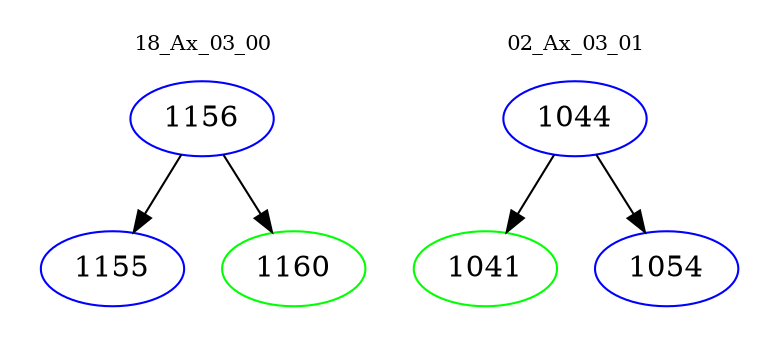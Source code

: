 digraph{
subgraph cluster_0 {
color = white
label = "18_Ax_03_00";
fontsize=10;
T0_1156 [label="1156", color="blue"]
T0_1156 -> T0_1155 [color="black"]
T0_1155 [label="1155", color="blue"]
T0_1156 -> T0_1160 [color="black"]
T0_1160 [label="1160", color="green"]
}
subgraph cluster_1 {
color = white
label = "02_Ax_03_01";
fontsize=10;
T1_1044 [label="1044", color="blue"]
T1_1044 -> T1_1041 [color="black"]
T1_1041 [label="1041", color="green"]
T1_1044 -> T1_1054 [color="black"]
T1_1054 [label="1054", color="blue"]
}
}
